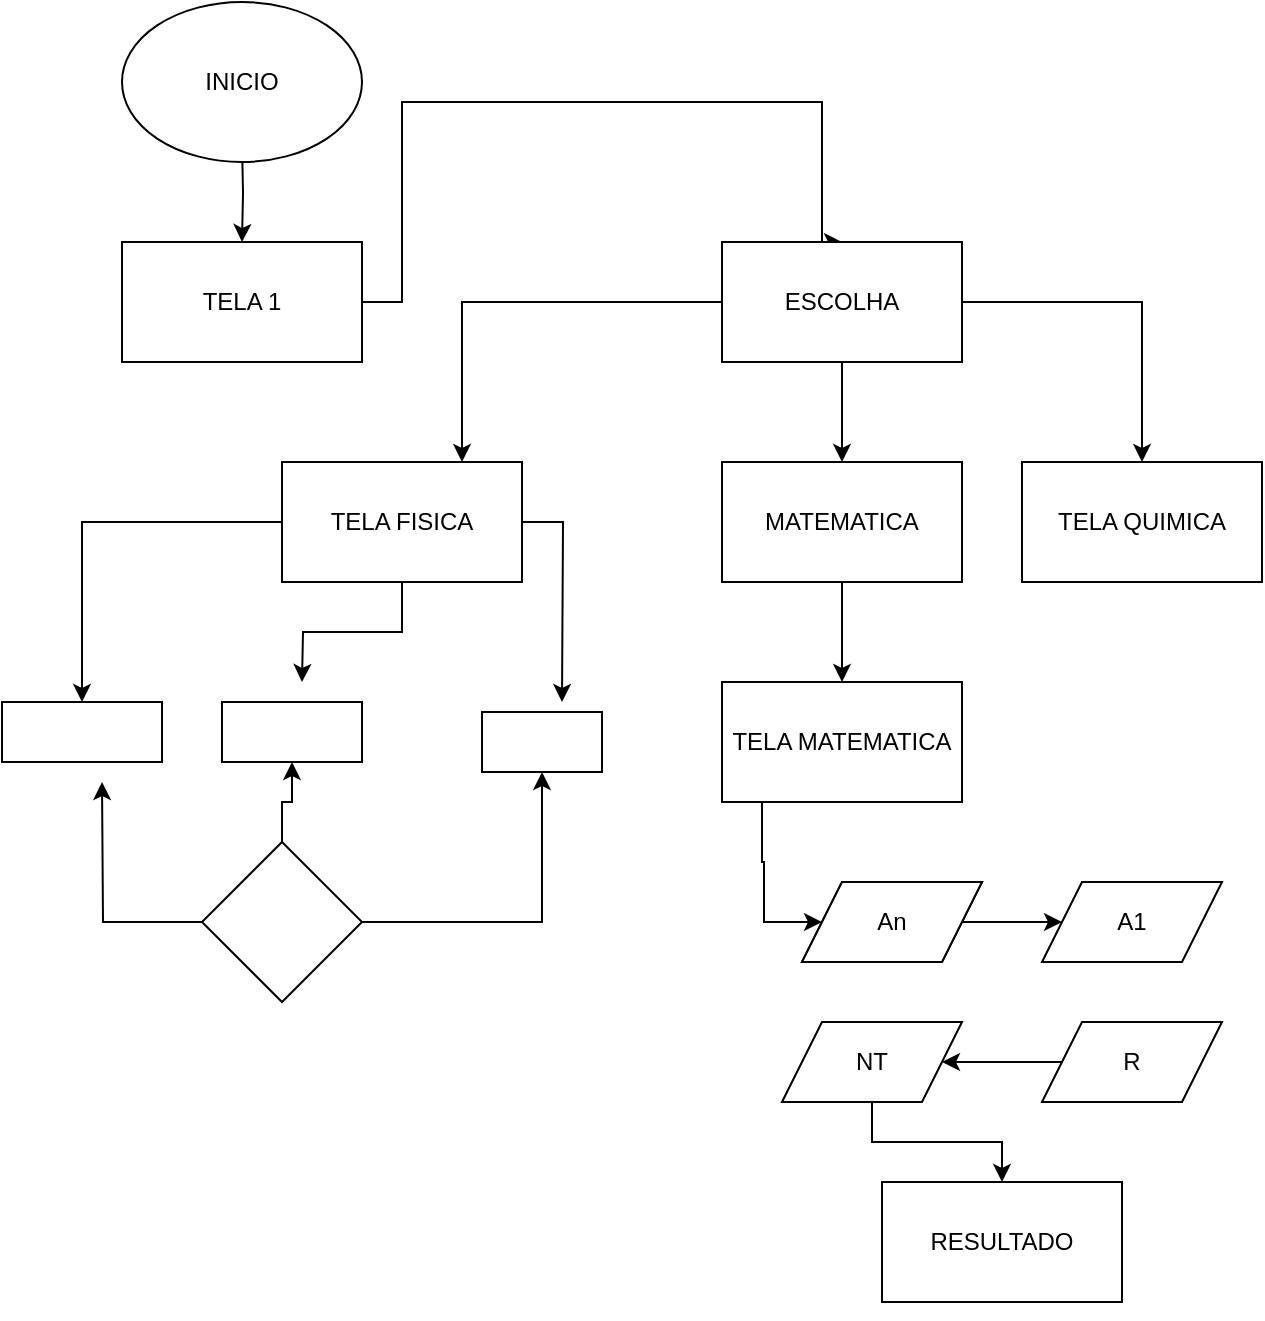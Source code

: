 <mxfile version="22.0.8" type="github">
  <diagram name="Página-1" id="5s9Gq-krAK9BcM5YJaVG">
    <mxGraphModel dx="1365" dy="284" grid="1" gridSize="10" guides="1" tooltips="1" connect="1" arrows="1" fold="1" page="1" pageScale="1" pageWidth="827" pageHeight="1169" math="0" shadow="0">
      <root>
        <mxCell id="0" />
        <mxCell id="1" parent="0" />
        <mxCell id="2KAfMyDs_t2Mga4Ne8DI-3" value="" style="edgeStyle=orthogonalEdgeStyle;rounded=0;orthogonalLoop=1;jettySize=auto;html=1;" parent="1" target="2KAfMyDs_t2Mga4Ne8DI-2" edge="1">
          <mxGeometry relative="1" as="geometry">
            <mxPoint x="80" y="80" as="sourcePoint" />
          </mxGeometry>
        </mxCell>
        <mxCell id="2KAfMyDs_t2Mga4Ne8DI-25" style="edgeStyle=orthogonalEdgeStyle;rounded=0;orthogonalLoop=1;jettySize=auto;html=1;entryX=0.5;entryY=0;entryDx=0;entryDy=0;" parent="1" source="2KAfMyDs_t2Mga4Ne8DI-2" target="2KAfMyDs_t2Mga4Ne8DI-13" edge="1">
          <mxGeometry relative="1" as="geometry">
            <mxPoint x="160" y="60" as="targetPoint" />
            <Array as="points">
              <mxPoint x="160" y="160" />
              <mxPoint x="160" y="60" />
              <mxPoint x="370" y="60" />
              <mxPoint x="370" y="130" />
            </Array>
          </mxGeometry>
        </mxCell>
        <mxCell id="2KAfMyDs_t2Mga4Ne8DI-2" value="TELA 1" style="rounded=0;whiteSpace=wrap;html=1;" parent="1" vertex="1">
          <mxGeometry x="20" y="130" width="120" height="60" as="geometry" />
        </mxCell>
        <mxCell id="mUJ-W8CH7lGja5OmorQU-2" value="" style="edgeStyle=orthogonalEdgeStyle;rounded=0;orthogonalLoop=1;jettySize=auto;html=1;" edge="1" parent="1" source="2KAfMyDs_t2Mga4Ne8DI-9">
          <mxGeometry relative="1" as="geometry">
            <mxPoint x="110" y="350" as="targetPoint" />
          </mxGeometry>
        </mxCell>
        <mxCell id="mUJ-W8CH7lGja5OmorQU-4" value="" style="edgeStyle=orthogonalEdgeStyle;rounded=0;orthogonalLoop=1;jettySize=auto;html=1;" edge="1" parent="1" source="2KAfMyDs_t2Mga4Ne8DI-9" target="mUJ-W8CH7lGja5OmorQU-3">
          <mxGeometry relative="1" as="geometry" />
        </mxCell>
        <mxCell id="mUJ-W8CH7lGja5OmorQU-15" style="edgeStyle=orthogonalEdgeStyle;rounded=0;orthogonalLoop=1;jettySize=auto;html=1;" edge="1" parent="1" source="2KAfMyDs_t2Mga4Ne8DI-9">
          <mxGeometry relative="1" as="geometry">
            <mxPoint x="240" y="360" as="targetPoint" />
          </mxGeometry>
        </mxCell>
        <mxCell id="2KAfMyDs_t2Mga4Ne8DI-9" value="TELA FISICA" style="rounded=0;whiteSpace=wrap;html=1;" parent="1" vertex="1">
          <mxGeometry x="100" y="240" width="120" height="60" as="geometry" />
        </mxCell>
        <mxCell id="2KAfMyDs_t2Mga4Ne8DI-16" value="" style="edgeStyle=orthogonalEdgeStyle;rounded=0;orthogonalLoop=1;jettySize=auto;html=1;" parent="1" source="2KAfMyDs_t2Mga4Ne8DI-13" target="2KAfMyDs_t2Mga4Ne8DI-15" edge="1">
          <mxGeometry relative="1" as="geometry" />
        </mxCell>
        <mxCell id="2KAfMyDs_t2Mga4Ne8DI-21" value="" style="edgeStyle=orthogonalEdgeStyle;rounded=0;orthogonalLoop=1;jettySize=auto;html=1;" parent="1" source="2KAfMyDs_t2Mga4Ne8DI-13" target="2KAfMyDs_t2Mga4Ne8DI-20" edge="1">
          <mxGeometry relative="1" as="geometry" />
        </mxCell>
        <mxCell id="2KAfMyDs_t2Mga4Ne8DI-26" style="edgeStyle=orthogonalEdgeStyle;rounded=0;orthogonalLoop=1;jettySize=auto;html=1;entryX=0.75;entryY=0;entryDx=0;entryDy=0;" parent="1" source="2KAfMyDs_t2Mga4Ne8DI-13" target="2KAfMyDs_t2Mga4Ne8DI-9" edge="1">
          <mxGeometry relative="1" as="geometry" />
        </mxCell>
        <mxCell id="2KAfMyDs_t2Mga4Ne8DI-13" value="ESCOLHA" style="rounded=0;whiteSpace=wrap;html=1;" parent="1" vertex="1">
          <mxGeometry x="320" y="130" width="120" height="60" as="geometry" />
        </mxCell>
        <mxCell id="2KAfMyDs_t2Mga4Ne8DI-15" value="TELA QUIMICA" style="whiteSpace=wrap;html=1;rounded=0;" parent="1" vertex="1">
          <mxGeometry x="470" y="240" width="120" height="60" as="geometry" />
        </mxCell>
        <mxCell id="2KAfMyDs_t2Mga4Ne8DI-28" value="" style="edgeStyle=orthogonalEdgeStyle;rounded=0;orthogonalLoop=1;jettySize=auto;html=1;" parent="1" source="2KAfMyDs_t2Mga4Ne8DI-20" target="2KAfMyDs_t2Mga4Ne8DI-27" edge="1">
          <mxGeometry relative="1" as="geometry" />
        </mxCell>
        <mxCell id="2KAfMyDs_t2Mga4Ne8DI-20" value="MATEMATICA" style="rounded=0;whiteSpace=wrap;html=1;" parent="1" vertex="1">
          <mxGeometry x="320" y="240" width="120" height="60" as="geometry" />
        </mxCell>
        <mxCell id="2KAfMyDs_t2Mga4Ne8DI-24" value="INICIO" style="ellipse;whiteSpace=wrap;html=1;" parent="1" vertex="1">
          <mxGeometry x="20" y="10" width="120" height="80" as="geometry" />
        </mxCell>
        <mxCell id="2KAfMyDs_t2Mga4Ne8DI-29" style="edgeStyle=orthogonalEdgeStyle;rounded=0;orthogonalLoop=1;jettySize=auto;html=1;entryX=0;entryY=0.5;entryDx=0;entryDy=0;" parent="1" source="2KAfMyDs_t2Mga4Ne8DI-27" target="2KAfMyDs_t2Mga4Ne8DI-30" edge="1">
          <mxGeometry relative="1" as="geometry">
            <mxPoint x="340.0" y="470.0" as="targetPoint" />
            <Array as="points">
              <mxPoint x="340" y="440" />
              <mxPoint x="341" y="470" />
            </Array>
          </mxGeometry>
        </mxCell>
        <mxCell id="2KAfMyDs_t2Mga4Ne8DI-27" value="TELA MATEMATICA" style="whiteSpace=wrap;html=1;rounded=0;" parent="1" vertex="1">
          <mxGeometry x="320" y="350" width="120" height="60" as="geometry" />
        </mxCell>
        <mxCell id="2KAfMyDs_t2Mga4Ne8DI-30" value="an" style="shape=parallelogram;perimeter=parallelogramPerimeter;whiteSpace=wrap;html=1;fixedSize=1;" parent="1" vertex="1">
          <mxGeometry x="360" y="450" width="90" height="40" as="geometry" />
        </mxCell>
        <mxCell id="2KAfMyDs_t2Mga4Ne8DI-37" value="" style="edgeStyle=orthogonalEdgeStyle;rounded=0;orthogonalLoop=1;jettySize=auto;html=1;" parent="1" source="2KAfMyDs_t2Mga4Ne8DI-31" target="2KAfMyDs_t2Mga4Ne8DI-32" edge="1">
          <mxGeometry relative="1" as="geometry" />
        </mxCell>
        <mxCell id="2KAfMyDs_t2Mga4Ne8DI-31" value="An" style="shape=parallelogram;perimeter=parallelogramPerimeter;whiteSpace=wrap;html=1;fixedSize=1;" parent="1" vertex="1">
          <mxGeometry x="360" y="450" width="90" height="40" as="geometry" />
        </mxCell>
        <mxCell id="2KAfMyDs_t2Mga4Ne8DI-32" value="A1" style="shape=parallelogram;perimeter=parallelogramPerimeter;whiteSpace=wrap;html=1;fixedSize=1;" parent="1" vertex="1">
          <mxGeometry x="480" y="450" width="90" height="40" as="geometry" />
        </mxCell>
        <mxCell id="2KAfMyDs_t2Mga4Ne8DI-35" style="edgeStyle=orthogonalEdgeStyle;rounded=0;orthogonalLoop=1;jettySize=auto;html=1;exitX=0.75;exitY=0;exitDx=0;exitDy=0;" parent="1" source="2KAfMyDs_t2Mga4Ne8DI-33" edge="1">
          <mxGeometry relative="1" as="geometry">
            <mxPoint x="407.75" y="540" as="targetPoint" />
          </mxGeometry>
        </mxCell>
        <mxCell id="Z0JZfeY_nNfPTM5vxJ6i-4" value="" style="edgeStyle=orthogonalEdgeStyle;rounded=0;orthogonalLoop=1;jettySize=auto;html=1;" parent="1" source="2KAfMyDs_t2Mga4Ne8DI-33" target="Z0JZfeY_nNfPTM5vxJ6i-1" edge="1">
          <mxGeometry relative="1" as="geometry" />
        </mxCell>
        <mxCell id="2KAfMyDs_t2Mga4Ne8DI-33" value="NT" style="shape=parallelogram;perimeter=parallelogramPerimeter;whiteSpace=wrap;html=1;fixedSize=1;" parent="1" vertex="1">
          <mxGeometry x="350" y="520" width="90" height="40" as="geometry" />
        </mxCell>
        <mxCell id="2KAfMyDs_t2Mga4Ne8DI-44" value="" style="edgeStyle=orthogonalEdgeStyle;rounded=0;orthogonalLoop=1;jettySize=auto;html=1;" parent="1" source="2KAfMyDs_t2Mga4Ne8DI-34" target="2KAfMyDs_t2Mga4Ne8DI-33" edge="1">
          <mxGeometry relative="1" as="geometry" />
        </mxCell>
        <mxCell id="2KAfMyDs_t2Mga4Ne8DI-34" value="R" style="shape=parallelogram;perimeter=parallelogramPerimeter;whiteSpace=wrap;html=1;fixedSize=1;" parent="1" vertex="1">
          <mxGeometry x="480" y="520" width="90" height="40" as="geometry" />
        </mxCell>
        <mxCell id="Z0JZfeY_nNfPTM5vxJ6i-5" style="edgeStyle=orthogonalEdgeStyle;rounded=0;orthogonalLoop=1;jettySize=auto;html=1;exitX=0.5;exitY=1;exitDx=0;exitDy=0;" parent="1" source="Z0JZfeY_nNfPTM5vxJ6i-1" edge="1">
          <mxGeometry relative="1" as="geometry">
            <mxPoint x="470" y="650" as="targetPoint" />
          </mxGeometry>
        </mxCell>
        <mxCell id="Z0JZfeY_nNfPTM5vxJ6i-1" value="RESULTADO" style="rounded=0;whiteSpace=wrap;html=1;" parent="1" vertex="1">
          <mxGeometry x="400" y="600" width="120" height="60" as="geometry" />
        </mxCell>
        <mxCell id="mUJ-W8CH7lGja5OmorQU-3" value="" style="whiteSpace=wrap;html=1;rounded=0;" vertex="1" parent="1">
          <mxGeometry x="-40" y="360" width="80" height="30" as="geometry" />
        </mxCell>
        <mxCell id="mUJ-W8CH7lGja5OmorQU-7" value="" style="rounded=0;whiteSpace=wrap;html=1;" vertex="1" parent="1">
          <mxGeometry x="70" y="360" width="70" height="30" as="geometry" />
        </mxCell>
        <mxCell id="mUJ-W8CH7lGja5OmorQU-8" value="" style="rounded=0;whiteSpace=wrap;html=1;" vertex="1" parent="1">
          <mxGeometry x="200" y="365" width="60" height="30" as="geometry" />
        </mxCell>
        <mxCell id="mUJ-W8CH7lGja5OmorQU-12" style="edgeStyle=orthogonalEdgeStyle;rounded=0;orthogonalLoop=1;jettySize=auto;html=1;" edge="1" parent="1" source="mUJ-W8CH7lGja5OmorQU-10">
          <mxGeometry relative="1" as="geometry">
            <mxPoint x="10" y="400" as="targetPoint" />
          </mxGeometry>
        </mxCell>
        <mxCell id="mUJ-W8CH7lGja5OmorQU-13" value="" style="edgeStyle=orthogonalEdgeStyle;rounded=0;orthogonalLoop=1;jettySize=auto;html=1;" edge="1" parent="1" source="mUJ-W8CH7lGja5OmorQU-10" target="mUJ-W8CH7lGja5OmorQU-7">
          <mxGeometry relative="1" as="geometry" />
        </mxCell>
        <mxCell id="mUJ-W8CH7lGja5OmorQU-14" style="edgeStyle=orthogonalEdgeStyle;rounded=0;orthogonalLoop=1;jettySize=auto;html=1;entryX=0.5;entryY=1;entryDx=0;entryDy=0;" edge="1" parent="1" source="mUJ-W8CH7lGja5OmorQU-10" target="mUJ-W8CH7lGja5OmorQU-8">
          <mxGeometry relative="1" as="geometry">
            <mxPoint x="190" y="470" as="targetPoint" />
          </mxGeometry>
        </mxCell>
        <mxCell id="mUJ-W8CH7lGja5OmorQU-10" value="" style="rhombus;whiteSpace=wrap;html=1;" vertex="1" parent="1">
          <mxGeometry x="60" y="430" width="80" height="80" as="geometry" />
        </mxCell>
      </root>
    </mxGraphModel>
  </diagram>
</mxfile>
